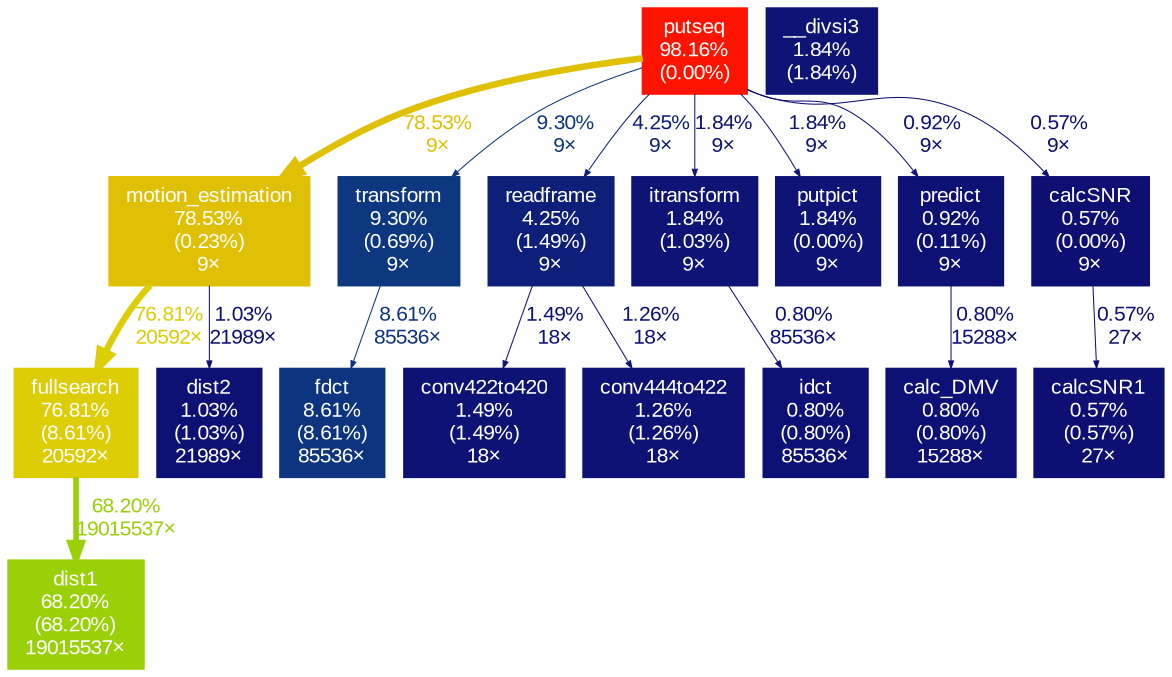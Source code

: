 digraph {
	graph [fontname=Arial, nodesep=0.125, ranksep=0.25];
	node [fontcolor=white, fontname=Arial, height=0, shape=box, style=filled, width=0];
	edge [fontname=Arial];
	1 [color="#fc1300", fontcolor="#ffffff", fontsize="10.00", label="putseq\n98.16%\n(0.00%)"];
	1 -> 2 [arrowsize="0.89", color="#dfc005", fontcolor="#dfc005", fontsize="10.00", label="78.53%\n9×", labeldistance="3.14", penwidth="3.14"];
	1 -> 5 [arrowsize="0.35", color="#0d377f", fontcolor="#0d377f", fontsize="10.00", label="9.30%\n9×", labeldistance="0.50", penwidth="0.50"];
	1 -> 7 [arrowsize="0.35", color="#0d1f78", fontcolor="#0d1f78", fontsize="10.00", label="4.25%\n9×", labeldistance="0.50", penwidth="0.50"];
	1 -> 8 [arrowsize="0.35", color="#0d1475", fontcolor="#0d1475", fontsize="10.00", label="1.84%\n9×", labeldistance="0.50", penwidth="0.50"];
	1 -> 10 [arrowsize="0.35", color="#0d1475", fontcolor="#0d1475", fontsize="10.00", label="1.84%\n9×", labeldistance="0.50", penwidth="0.50"];
	1 -> 14 [arrowsize="0.35", color="#0d1174", fontcolor="#0d1174", fontsize="10.00", label="0.92%\n9×", labeldistance="0.50", penwidth="0.50"];
	1 -> 18 [arrowsize="0.35", color="#0d0f73", fontcolor="#0d0f73", fontsize="10.00", label="0.57%\n9×", labeldistance="0.50", penwidth="0.50"];
	2 [color="#dfc005", fontcolor="#ffffff", fontsize="10.00", label="motion_estimation\n78.53%\n(0.23%)\n9×"];
	2 -> 3 [arrowsize="0.88", color="#dccd05", fontcolor="#dccd05", fontsize="10.00", label="76.81%\n20592×", labeldistance="3.07", penwidth="3.07"];
	2 -> 13 [arrowsize="0.35", color="#0d1174", fontcolor="#0d1174", fontsize="10.00", label="1.03%\n21989×", labeldistance="0.50", penwidth="0.50"];
	3 [color="#dccd05", fontcolor="#ffffff", fontsize="10.00", label="fullsearch\n76.81%\n(8.61%)\n20592×"];
	3 -> 4 [arrowsize="0.83", color="#99d007", fontcolor="#99d007", fontsize="10.00", label="68.20%\n19015537×", labeldistance="2.73", penwidth="2.73"];
	4 [color="#99d007", fontcolor="#ffffff", fontsize="10.00", label="dist1\n68.20%\n(68.20%)\n19015537×"];
	5 [color="#0d377f", fontcolor="#ffffff", fontsize="10.00", label="transform\n9.30%\n(0.69%)\n9×"];
	5 -> 6 [arrowsize="0.35", color="#0d347e", fontcolor="#0d347e", fontsize="10.00", label="8.61%\n85536×", labeldistance="0.50", penwidth="0.50"];
	6 [color="#0d347e", fontcolor="#ffffff", fontsize="10.00", label="fdct\n8.61%\n(8.61%)\n85536×"];
	7 [color="#0d1f78", fontcolor="#ffffff", fontsize="10.00", label="readframe\n4.25%\n(1.49%)\n9×"];
	7 -> 11 [arrowsize="0.35", color="#0d1375", fontcolor="#0d1375", fontsize="10.00", label="1.49%\n18×", labeldistance="0.50", penwidth="0.50"];
	7 -> 12 [arrowsize="0.35", color="#0d1274", fontcolor="#0d1274", fontsize="10.00", label="1.26%\n18×", labeldistance="0.50", penwidth="0.50"];
	8 [color="#0d1475", fontcolor="#ffffff", fontsize="10.00", label="itransform\n1.84%\n(1.03%)\n9×"];
	8 -> 15 [arrowsize="0.35", color="#0d1074", fontcolor="#0d1074", fontsize="10.00", label="0.80%\n85536×", labeldistance="0.50", penwidth="0.50"];
	9 [color="#0d1475", fontcolor="#ffffff", fontsize="10.00", label="__divsi3\n1.84%\n(1.84%)"];
	10 [color="#0d1475", fontcolor="#ffffff", fontsize="10.00", label="putpict\n1.84%\n(0.00%)\n9×"];
	11 [color="#0d1375", fontcolor="#ffffff", fontsize="10.00", label="conv422to420\n1.49%\n(1.49%)\n18×"];
	12 [color="#0d1274", fontcolor="#ffffff", fontsize="10.00", label="conv444to422\n1.26%\n(1.26%)\n18×"];
	13 [color="#0d1174", fontcolor="#ffffff", fontsize="10.00", label="dist2\n1.03%\n(1.03%)\n21989×"];
	14 [color="#0d1174", fontcolor="#ffffff", fontsize="10.00", label="predict\n0.92%\n(0.11%)\n9×"];
	14 -> 16 [arrowsize="0.35", color="#0d1074", fontcolor="#0d1074", fontsize="10.00", label="0.80%\n15288×", labeldistance="0.50", penwidth="0.50"];
	15 [color="#0d1074", fontcolor="#ffffff", fontsize="10.00", label="idct\n0.80%\n(0.80%)\n85536×"];
	16 [color="#0d1074", fontcolor="#ffffff", fontsize="10.00", label="calc_DMV\n0.80%\n(0.80%)\n15288×"];
	17 [color="#0d0f73", fontcolor="#ffffff", fontsize="10.00", label="calcSNR1\n0.57%\n(0.57%)\n27×"];
	18 [color="#0d0f73", fontcolor="#ffffff", fontsize="10.00", label="calcSNR\n0.57%\n(0.00%)\n9×"];
	18 -> 17 [arrowsize="0.35", color="#0d0f73", fontcolor="#0d0f73", fontsize="10.00", label="0.57%\n27×", labeldistance="0.50", penwidth="0.50"];
}
